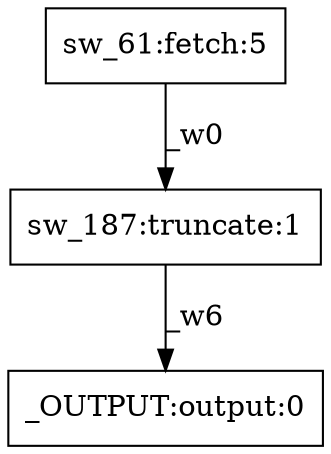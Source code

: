 digraph test1 { node [shape=box] "sw_61" [label="sw_61:fetch:5"];"_OUTPUT" [label="_OUTPUT:output:0"];"sw_187" [label="sw_187:truncate:1"];"sw_61" -> "sw_187" [label="_w0"];"sw_187" -> "_OUTPUT" [label="_w6"];}